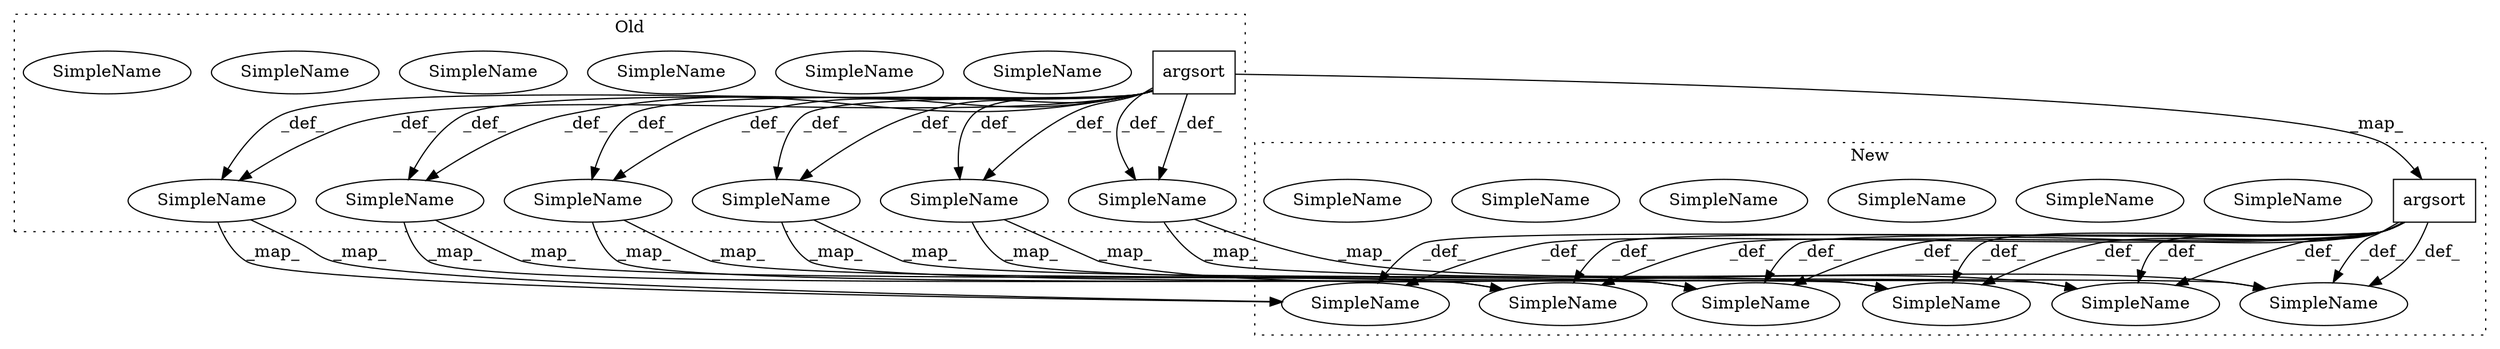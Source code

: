 digraph G {
subgraph cluster0 {
1 [label="argsort" a="32" s="9766,9780" l="8,1" shape="box"];
3 [label="SimpleName" a="42" s="10232" l="7" shape="ellipse"];
6 [label="SimpleName" a="42" s="10232" l="7" shape="ellipse"];
7 [label="SimpleName" a="42" s="9890" l="7" shape="ellipse"];
10 [label="SimpleName" a="42" s="9890" l="7" shape="ellipse"];
11 [label="SimpleName" a="42" s="10544" l="6" shape="ellipse"];
14 [label="SimpleName" a="42" s="10544" l="6" shape="ellipse"];
15 [label="SimpleName" a="42" s="10387" l="9" shape="ellipse"];
18 [label="SimpleName" a="42" s="10387" l="9" shape="ellipse"];
19 [label="SimpleName" a="42" s="10190" l="1" shape="ellipse"];
22 [label="SimpleName" a="42" s="10190" l="1" shape="ellipse"];
23 [label="SimpleName" a="42" s="9755" l="2" shape="ellipse"];
26 [label="SimpleName" a="42" s="9755" l="2" shape="ellipse"];
label = "Old";
style="dotted";
}
subgraph cluster1 {
2 [label="argsort" a="32" s="9569,9583" l="8,1" shape="box"];
4 [label="SimpleName" a="42" s="10078" l="7" shape="ellipse"];
5 [label="SimpleName" a="42" s="10078" l="7" shape="ellipse"];
8 [label="SimpleName" a="42" s="9736" l="7" shape="ellipse"];
9 [label="SimpleName" a="42" s="9736" l="7" shape="ellipse"];
12 [label="SimpleName" a="42" s="10390" l="6" shape="ellipse"];
13 [label="SimpleName" a="42" s="10390" l="6" shape="ellipse"];
16 [label="SimpleName" a="42" s="10233" l="9" shape="ellipse"];
17 [label="SimpleName" a="42" s="10233" l="9" shape="ellipse"];
20 [label="SimpleName" a="42" s="10036" l="1" shape="ellipse"];
21 [label="SimpleName" a="42" s="10036" l="1" shape="ellipse"];
24 [label="SimpleName" a="42" s="9558" l="2" shape="ellipse"];
25 [label="SimpleName" a="42" s="9558" l="2" shape="ellipse"];
label = "New";
style="dotted";
}
1 -> 6 [label="_def_"];
1 -> 18 [label="_def_"];
1 -> 14 [label="_def_"];
1 -> 10 [label="_def_"];
1 -> 14 [label="_def_"];
1 -> 26 [label="_def_"];
1 -> 26 [label="_def_"];
1 -> 6 [label="_def_"];
1 -> 22 [label="_def_"];
1 -> 22 [label="_def_"];
1 -> 18 [label="_def_"];
1 -> 2 [label="_map_"];
1 -> 10 [label="_def_"];
2 -> 9 [label="_def_"];
2 -> 9 [label="_def_"];
2 -> 5 [label="_def_"];
2 -> 25 [label="_def_"];
2 -> 17 [label="_def_"];
2 -> 21 [label="_def_"];
2 -> 25 [label="_def_"];
2 -> 5 [label="_def_"];
2 -> 17 [label="_def_"];
2 -> 13 [label="_def_"];
2 -> 13 [label="_def_"];
2 -> 21 [label="_def_"];
6 -> 5 [label="_map_"];
6 -> 5 [label="_map_"];
10 -> 9 [label="_map_"];
10 -> 9 [label="_map_"];
14 -> 13 [label="_map_"];
14 -> 13 [label="_map_"];
18 -> 17 [label="_map_"];
18 -> 17 [label="_map_"];
22 -> 21 [label="_map_"];
22 -> 21 [label="_map_"];
26 -> 25 [label="_map_"];
26 -> 25 [label="_map_"];
}